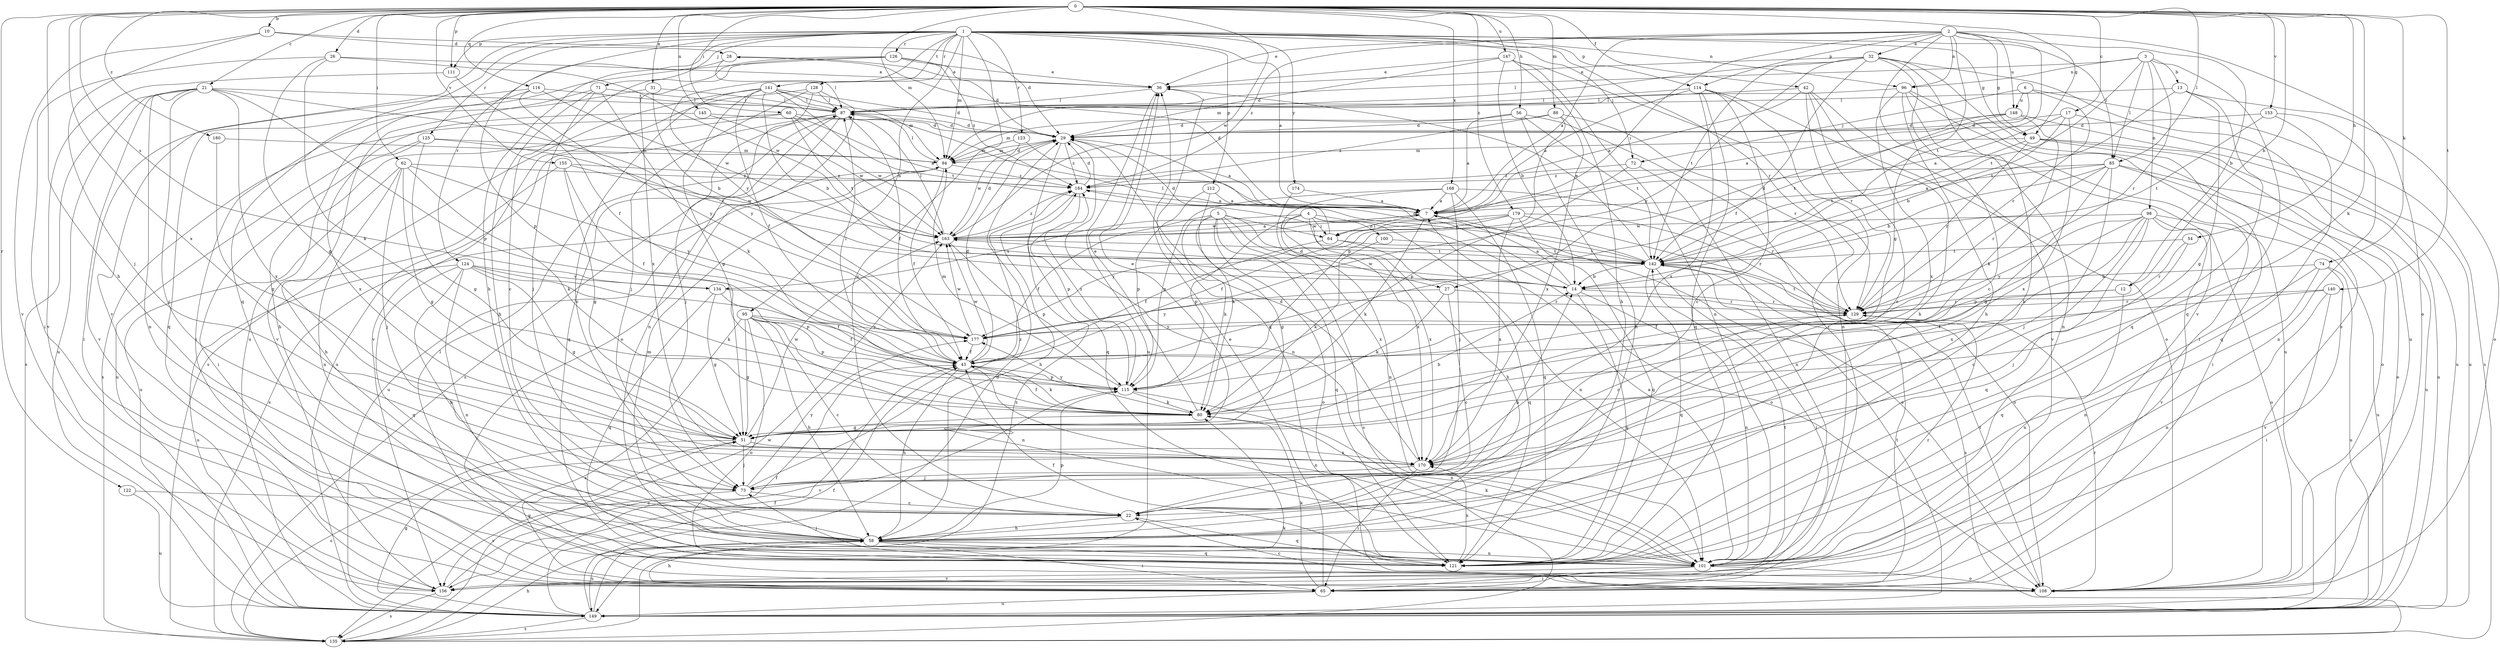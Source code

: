 strict digraph  {
0;
1;
2;
3;
4;
5;
6;
7;
10;
12;
13;
14;
17;
21;
22;
26;
27;
28;
29;
31;
32;
36;
42;
43;
49;
51;
54;
56;
58;
60;
62;
64;
65;
71;
72;
73;
74;
80;
85;
87;
88;
94;
95;
96;
98;
100;
101;
108;
111;
112;
114;
115;
116;
121;
122;
123;
124;
125;
126;
128;
129;
134;
135;
140;
141;
142;
145;
147;
148;
149;
153;
155;
156;
163;
168;
170;
174;
177;
179;
180;
184;
0 -> 10  [label=b];
0 -> 12  [label=b];
0 -> 17  [label=c];
0 -> 21  [label=c];
0 -> 26  [label=d];
0 -> 31  [label=e];
0 -> 42  [label=f];
0 -> 49  [label=g];
0 -> 54  [label=h];
0 -> 56  [label=h];
0 -> 58  [label=h];
0 -> 60  [label=i];
0 -> 62  [label=i];
0 -> 74  [label=k];
0 -> 80  [label=k];
0 -> 85  [label=l];
0 -> 88  [label=m];
0 -> 94  [label=m];
0 -> 111  [label=p];
0 -> 116  [label=q];
0 -> 122  [label=r];
0 -> 134  [label=s];
0 -> 140  [label=t];
0 -> 145  [label=u];
0 -> 147  [label=u];
0 -> 153  [label=v];
0 -> 155  [label=v];
0 -> 163  [label=w];
0 -> 168  [label=x];
0 -> 170  [label=x];
0 -> 179  [label=z];
0 -> 180  [label=z];
1 -> 7  [label=a];
1 -> 22  [label=c];
1 -> 49  [label=g];
1 -> 58  [label=h];
1 -> 71  [label=j];
1 -> 72  [label=j];
1 -> 85  [label=l];
1 -> 94  [label=m];
1 -> 95  [label=n];
1 -> 96  [label=n];
1 -> 111  [label=p];
1 -> 112  [label=p];
1 -> 114  [label=p];
1 -> 121  [label=q];
1 -> 123  [label=r];
1 -> 124  [label=r];
1 -> 125  [label=r];
1 -> 126  [label=r];
1 -> 128  [label=r];
1 -> 129  [label=r];
1 -> 141  [label=t];
1 -> 156  [label=v];
1 -> 174  [label=y];
1 -> 177  [label=y];
2 -> 7  [label=a];
2 -> 12  [label=b];
2 -> 32  [label=e];
2 -> 36  [label=e];
2 -> 49  [label=g];
2 -> 51  [label=g];
2 -> 64  [label=i];
2 -> 96  [label=n];
2 -> 108  [label=o];
2 -> 114  [label=p];
2 -> 142  [label=t];
2 -> 148  [label=u];
2 -> 156  [label=v];
2 -> 184  [label=z];
3 -> 13  [label=b];
3 -> 85  [label=l];
3 -> 87  [label=l];
3 -> 96  [label=n];
3 -> 98  [label=n];
3 -> 121  [label=q];
3 -> 129  [label=r];
3 -> 142  [label=t];
4 -> 58  [label=h];
4 -> 64  [label=i];
4 -> 100  [label=n];
4 -> 101  [label=n];
4 -> 108  [label=o];
4 -> 115  [label=p];
4 -> 134  [label=s];
4 -> 170  [label=x];
5 -> 27  [label=d];
5 -> 43  [label=f];
5 -> 51  [label=g];
5 -> 64  [label=i];
5 -> 80  [label=k];
5 -> 108  [label=o];
5 -> 121  [label=q];
5 -> 135  [label=s];
5 -> 170  [label=x];
6 -> 27  [label=d];
6 -> 72  [label=j];
6 -> 129  [label=r];
6 -> 135  [label=s];
6 -> 148  [label=u];
7 -> 28  [label=d];
7 -> 64  [label=i];
7 -> 80  [label=k];
7 -> 108  [label=o];
7 -> 163  [label=w];
10 -> 28  [label=d];
10 -> 29  [label=d];
10 -> 73  [label=j];
10 -> 156  [label=v];
12 -> 43  [label=f];
12 -> 101  [label=n];
12 -> 129  [label=r];
13 -> 51  [label=g];
13 -> 87  [label=l];
13 -> 108  [label=o];
13 -> 121  [label=q];
13 -> 142  [label=t];
14 -> 7  [label=a];
14 -> 29  [label=d];
14 -> 101  [label=n];
14 -> 121  [label=q];
14 -> 129  [label=r];
14 -> 163  [label=w];
17 -> 7  [label=a];
17 -> 14  [label=b];
17 -> 29  [label=d];
17 -> 149  [label=u];
17 -> 170  [label=x];
21 -> 22  [label=c];
21 -> 65  [label=i];
21 -> 87  [label=l];
21 -> 101  [label=n];
21 -> 115  [label=p];
21 -> 135  [label=s];
21 -> 149  [label=u];
21 -> 170  [label=x];
21 -> 177  [label=y];
22 -> 14  [label=b];
22 -> 58  [label=h];
22 -> 121  [label=q];
26 -> 36  [label=e];
26 -> 51  [label=g];
26 -> 65  [label=i];
26 -> 80  [label=k];
26 -> 163  [label=w];
27 -> 22  [label=c];
27 -> 80  [label=k];
27 -> 129  [label=r];
27 -> 177  [label=y];
28 -> 36  [label=e];
28 -> 87  [label=l];
28 -> 115  [label=p];
29 -> 94  [label=m];
29 -> 101  [label=n];
29 -> 121  [label=q];
29 -> 184  [label=z];
31 -> 14  [label=b];
31 -> 65  [label=i];
31 -> 87  [label=l];
32 -> 22  [label=c];
32 -> 36  [label=e];
32 -> 43  [label=f];
32 -> 58  [label=h];
32 -> 94  [label=m];
32 -> 108  [label=o];
32 -> 142  [label=t];
32 -> 149  [label=u];
32 -> 177  [label=y];
36 -> 87  [label=l];
36 -> 121  [label=q];
36 -> 149  [label=u];
42 -> 7  [label=a];
42 -> 22  [label=c];
42 -> 58  [label=h];
42 -> 87  [label=l];
42 -> 129  [label=r];
42 -> 156  [label=v];
43 -> 29  [label=d];
43 -> 58  [label=h];
43 -> 80  [label=k];
43 -> 87  [label=l];
43 -> 101  [label=n];
43 -> 115  [label=p];
43 -> 163  [label=w];
49 -> 65  [label=i];
49 -> 94  [label=m];
49 -> 108  [label=o];
49 -> 129  [label=r];
49 -> 142  [label=t];
49 -> 149  [label=u];
51 -> 14  [label=b];
51 -> 36  [label=e];
51 -> 73  [label=j];
51 -> 135  [label=s];
51 -> 163  [label=w];
51 -> 170  [label=x];
54 -> 73  [label=j];
54 -> 129  [label=r];
54 -> 142  [label=t];
56 -> 7  [label=a];
56 -> 29  [label=d];
56 -> 58  [label=h];
56 -> 65  [label=i];
56 -> 94  [label=m];
56 -> 142  [label=t];
58 -> 65  [label=i];
58 -> 94  [label=m];
58 -> 101  [label=n];
58 -> 115  [label=p];
58 -> 121  [label=q];
58 -> 149  [label=u];
60 -> 7  [label=a];
60 -> 29  [label=d];
60 -> 58  [label=h];
60 -> 135  [label=s];
60 -> 142  [label=t];
60 -> 163  [label=w];
62 -> 51  [label=g];
62 -> 73  [label=j];
62 -> 80  [label=k];
62 -> 101  [label=n];
62 -> 149  [label=u];
62 -> 177  [label=y];
62 -> 184  [label=z];
64 -> 29  [label=d];
64 -> 43  [label=f];
64 -> 121  [label=q];
64 -> 142  [label=t];
65 -> 36  [label=e];
65 -> 51  [label=g];
65 -> 58  [label=h];
65 -> 80  [label=k];
65 -> 142  [label=t];
65 -> 149  [label=u];
71 -> 58  [label=h];
71 -> 73  [label=j];
71 -> 80  [label=k];
71 -> 87  [label=l];
71 -> 156  [label=v];
72 -> 101  [label=n];
72 -> 115  [label=p];
72 -> 184  [label=z];
73 -> 22  [label=c];
73 -> 156  [label=v];
73 -> 177  [label=y];
73 -> 184  [label=z];
74 -> 14  [label=b];
74 -> 101  [label=n];
74 -> 121  [label=q];
74 -> 149  [label=u];
74 -> 156  [label=v];
80 -> 36  [label=e];
80 -> 43  [label=f];
80 -> 51  [label=g];
80 -> 177  [label=y];
85 -> 7  [label=a];
85 -> 14  [label=b];
85 -> 51  [label=g];
85 -> 73  [label=j];
85 -> 108  [label=o];
85 -> 129  [label=r];
85 -> 149  [label=u];
85 -> 184  [label=z];
87 -> 29  [label=d];
87 -> 43  [label=f];
87 -> 73  [label=j];
87 -> 121  [label=q];
87 -> 135  [label=s];
87 -> 149  [label=u];
88 -> 29  [label=d];
88 -> 115  [label=p];
88 -> 129  [label=r];
88 -> 170  [label=x];
88 -> 184  [label=z];
94 -> 29  [label=d];
94 -> 43  [label=f];
94 -> 87  [label=l];
94 -> 135  [label=s];
94 -> 149  [label=u];
94 -> 184  [label=z];
95 -> 22  [label=c];
95 -> 43  [label=f];
95 -> 51  [label=g];
95 -> 58  [label=h];
95 -> 101  [label=n];
95 -> 108  [label=o];
95 -> 115  [label=p];
95 -> 135  [label=s];
95 -> 177  [label=y];
96 -> 58  [label=h];
96 -> 65  [label=i];
96 -> 87  [label=l];
96 -> 101  [label=n];
96 -> 149  [label=u];
96 -> 170  [label=x];
98 -> 22  [label=c];
98 -> 108  [label=o];
98 -> 115  [label=p];
98 -> 121  [label=q];
98 -> 149  [label=u];
98 -> 156  [label=v];
98 -> 163  [label=w];
98 -> 170  [label=x];
98 -> 177  [label=y];
100 -> 80  [label=k];
100 -> 142  [label=t];
101 -> 7  [label=a];
101 -> 65  [label=i];
101 -> 80  [label=k];
101 -> 108  [label=o];
101 -> 129  [label=r];
101 -> 156  [label=v];
108 -> 22  [label=c];
108 -> 87  [label=l];
108 -> 129  [label=r];
108 -> 142  [label=t];
111 -> 43  [label=f];
111 -> 156  [label=v];
112 -> 7  [label=a];
112 -> 80  [label=k];
112 -> 115  [label=p];
114 -> 7  [label=a];
114 -> 22  [label=c];
114 -> 87  [label=l];
114 -> 101  [label=n];
114 -> 108  [label=o];
114 -> 121  [label=q];
114 -> 170  [label=x];
115 -> 80  [label=k];
115 -> 94  [label=m];
115 -> 101  [label=n];
115 -> 156  [label=v];
115 -> 184  [label=z];
116 -> 87  [label=l];
116 -> 121  [label=q];
116 -> 156  [label=v];
116 -> 163  [label=w];
116 -> 177  [label=y];
121 -> 43  [label=f];
121 -> 73  [label=j];
121 -> 170  [label=x];
122 -> 22  [label=c];
122 -> 149  [label=u];
123 -> 7  [label=a];
123 -> 94  [label=m];
123 -> 163  [label=w];
124 -> 51  [label=g];
124 -> 58  [label=h];
124 -> 80  [label=k];
124 -> 101  [label=n];
124 -> 115  [label=p];
124 -> 121  [label=q];
124 -> 149  [label=u];
124 -> 134  [label=v];
125 -> 51  [label=g];
125 -> 65  [label=i];
125 -> 94  [label=m];
125 -> 142  [label=t];
125 -> 149  [label=u];
126 -> 22  [label=c];
126 -> 29  [label=d];
126 -> 36  [label=e];
126 -> 149  [label=u];
126 -> 170  [label=x];
126 -> 184  [label=z];
128 -> 73  [label=j];
128 -> 87  [label=l];
128 -> 101  [label=n];
128 -> 108  [label=o];
128 -> 156  [label=v];
129 -> 142  [label=t];
129 -> 177  [label=y];
134 -> 43  [label=f];
134 -> 51  [label=g];
134 -> 121  [label=q];
134 -> 129  [label=r];
135 -> 43  [label=f];
135 -> 58  [label=h];
135 -> 80  [label=k];
135 -> 163  [label=w];
140 -> 43  [label=f];
140 -> 65  [label=i];
140 -> 101  [label=n];
140 -> 129  [label=r];
141 -> 14  [label=b];
141 -> 22  [label=c];
141 -> 29  [label=d];
141 -> 43  [label=f];
141 -> 51  [label=g];
141 -> 87  [label=l];
141 -> 94  [label=m];
141 -> 135  [label=s];
141 -> 142  [label=t];
142 -> 14  [label=b];
142 -> 36  [label=e];
142 -> 65  [label=i];
142 -> 87  [label=l];
142 -> 121  [label=q];
142 -> 135  [label=s];
142 -> 184  [label=z];
145 -> 29  [label=d];
145 -> 163  [label=w];
145 -> 170  [label=x];
147 -> 14  [label=b];
147 -> 29  [label=d];
147 -> 36  [label=e];
147 -> 58  [label=h];
147 -> 65  [label=i];
147 -> 101  [label=n];
148 -> 7  [label=a];
148 -> 29  [label=d];
148 -> 80  [label=k];
148 -> 142  [label=t];
148 -> 149  [label=u];
149 -> 29  [label=d];
149 -> 43  [label=f];
149 -> 51  [label=g];
149 -> 135  [label=s];
149 -> 142  [label=t];
149 -> 184  [label=z];
153 -> 29  [label=d];
153 -> 101  [label=n];
153 -> 121  [label=q];
153 -> 142  [label=t];
155 -> 43  [label=f];
155 -> 51  [label=g];
155 -> 58  [label=h];
155 -> 163  [label=w];
155 -> 184  [label=z];
156 -> 43  [label=f];
156 -> 135  [label=s];
163 -> 7  [label=a];
163 -> 29  [label=d];
163 -> 87  [label=l];
163 -> 115  [label=p];
163 -> 142  [label=t];
163 -> 184  [label=z];
168 -> 7  [label=a];
168 -> 73  [label=j];
168 -> 115  [label=p];
168 -> 121  [label=q];
168 -> 129  [label=r];
168 -> 170  [label=x];
170 -> 29  [label=d];
170 -> 65  [label=i];
170 -> 73  [label=j];
170 -> 129  [label=r];
174 -> 7  [label=a];
174 -> 101  [label=n];
177 -> 43  [label=f];
177 -> 163  [label=w];
179 -> 43  [label=f];
179 -> 108  [label=o];
179 -> 121  [label=q];
179 -> 129  [label=r];
179 -> 163  [label=w];
179 -> 170  [label=x];
179 -> 177  [label=y];
180 -> 51  [label=g];
180 -> 94  [label=m];
184 -> 7  [label=a];
184 -> 29  [label=d];
184 -> 58  [label=h];
184 -> 115  [label=p];
}
